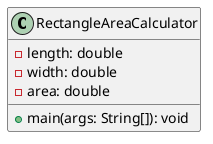 @startuml rectangleDiagram

class RectangleAreaCalculator {
    -length: double
    -width: double
    -area: double
    +main(args: String[]): void
}

@enduml